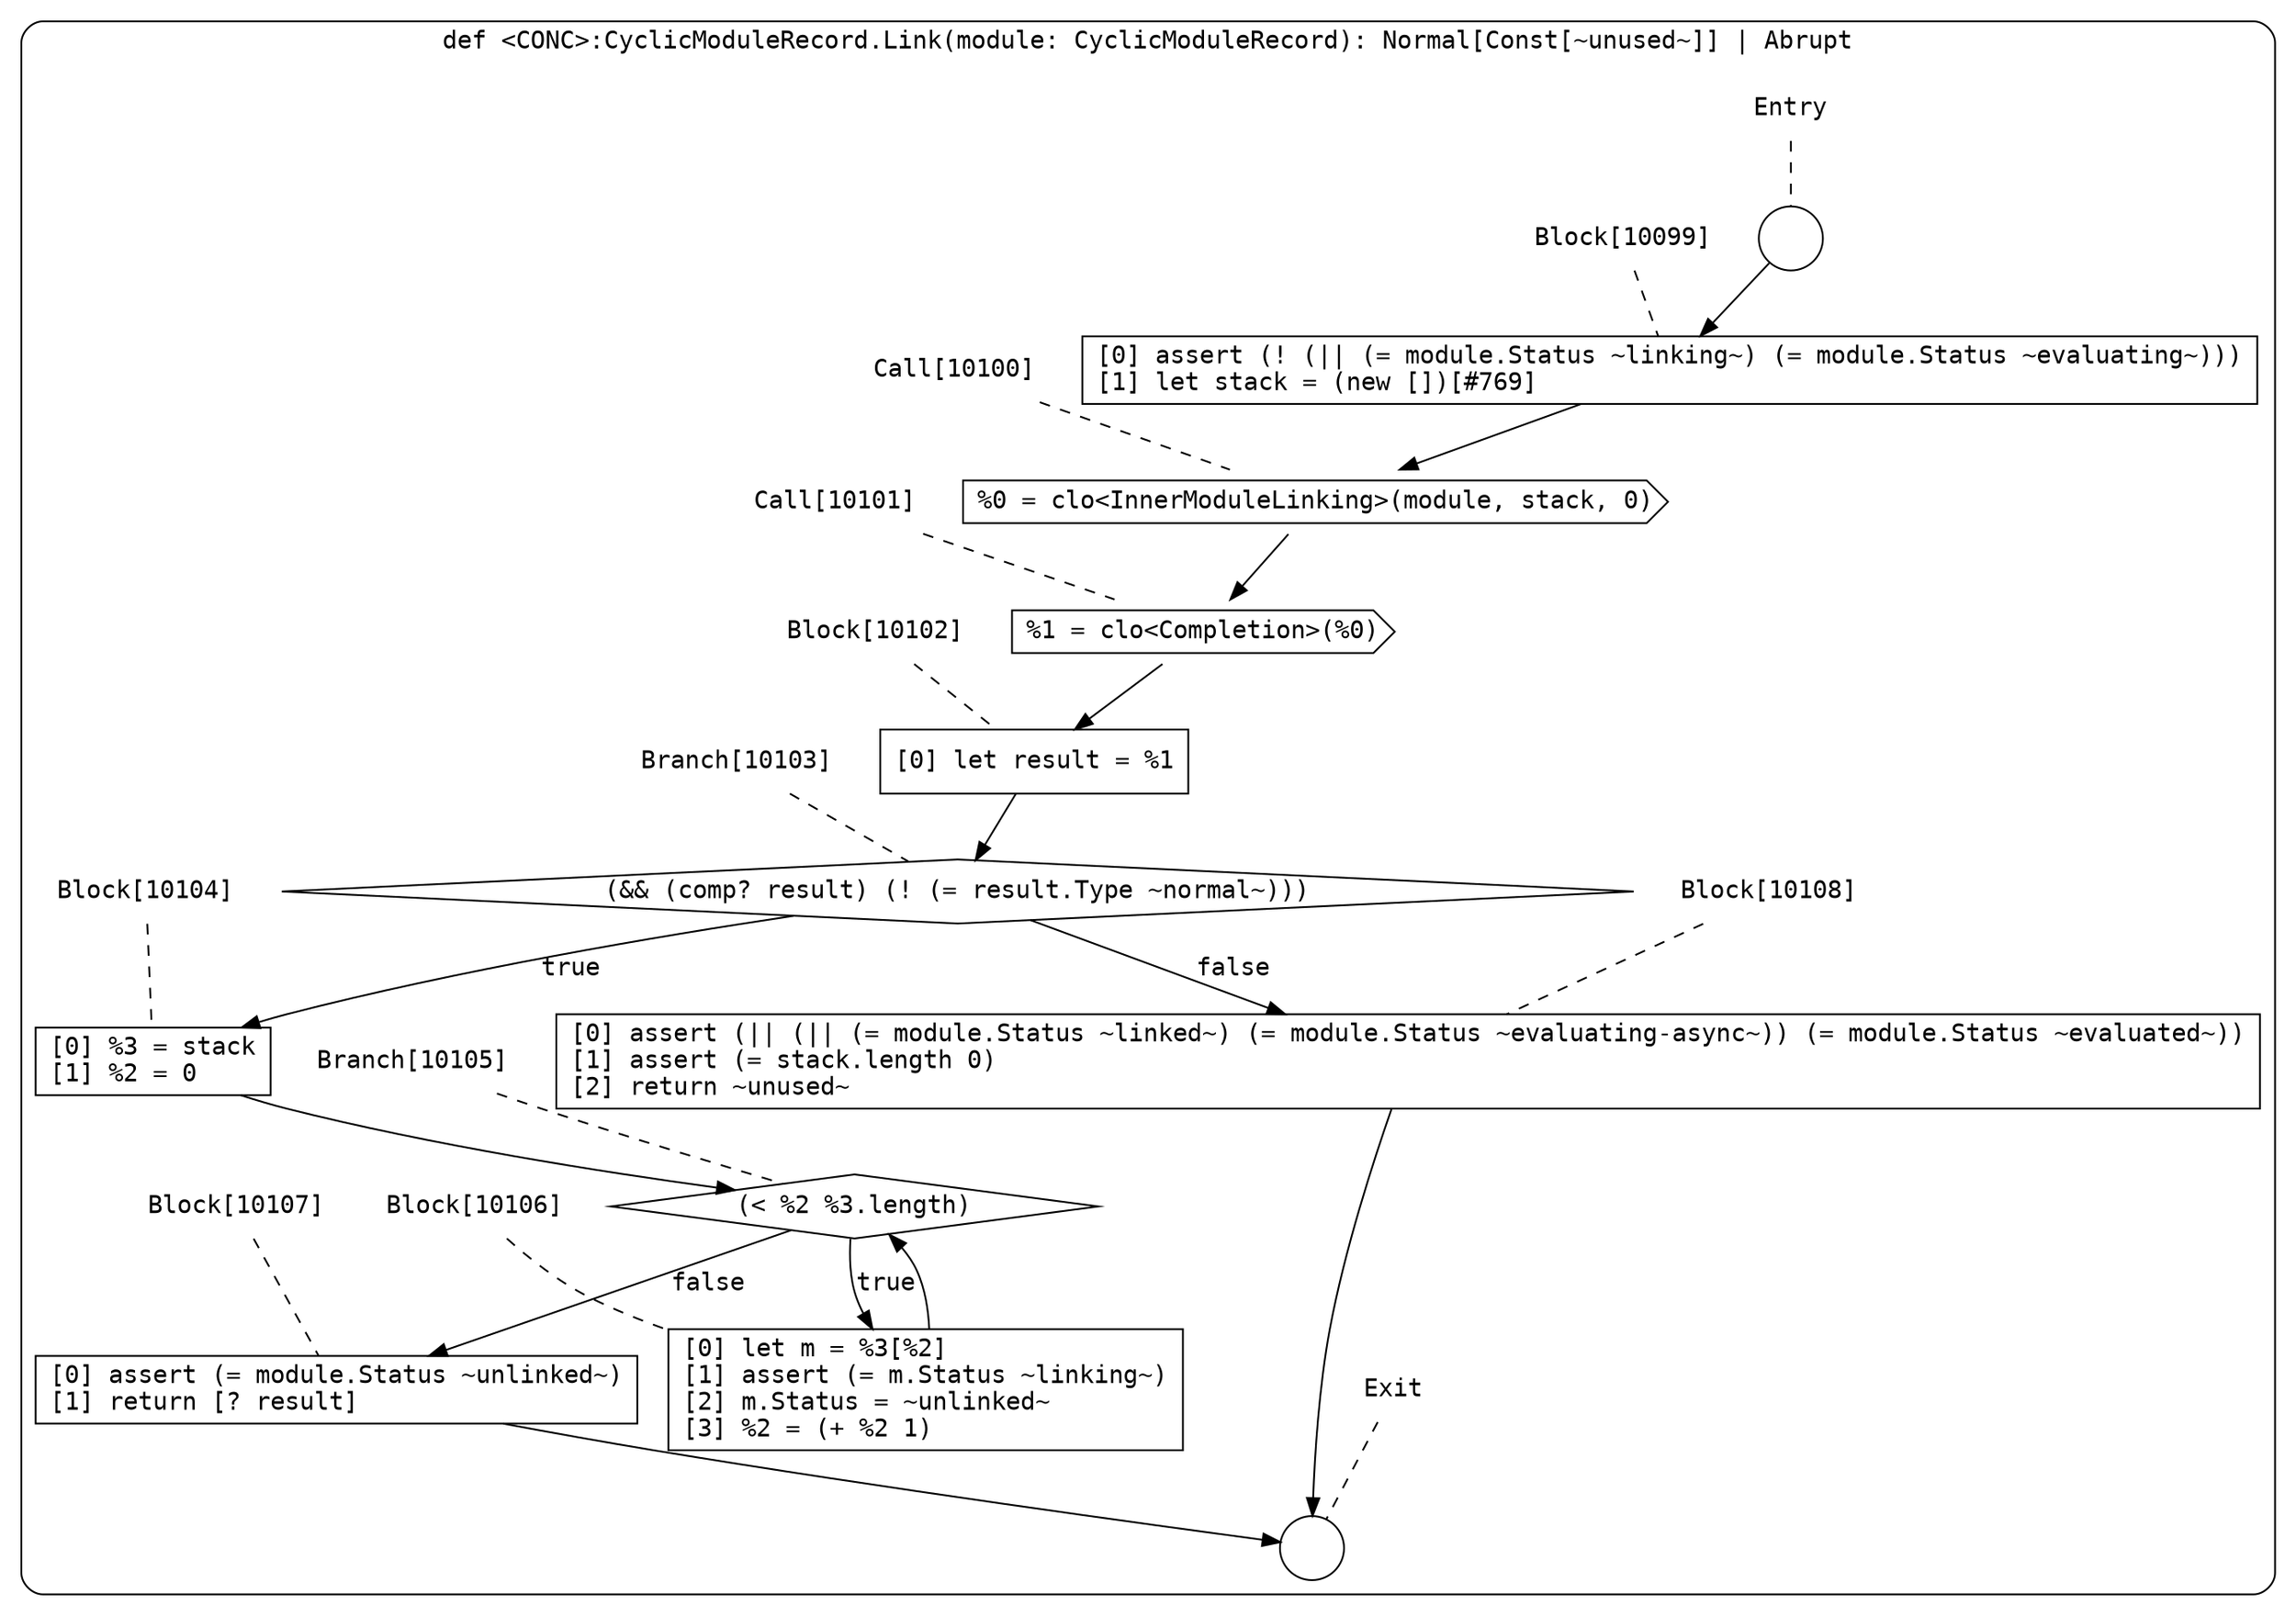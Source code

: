 digraph {
  graph [fontname = "Consolas"]
  node [fontname = "Consolas"]
  edge [fontname = "Consolas"]
  subgraph cluster1885 {
    label = "def <CONC>:CyclicModuleRecord.Link(module: CyclicModuleRecord): Normal[Const[~unused~]] | Abrupt"
    style = rounded
    cluster1885_entry_name [shape=none, label=<<font color="black">Entry</font>>]
    cluster1885_entry_name -> cluster1885_entry [arrowhead=none, color="black", style=dashed]
    cluster1885_entry [shape=circle label=" " color="black" fillcolor="white" style=filled]
    cluster1885_entry -> node10099 [color="black"]
    cluster1885_exit_name [shape=none, label=<<font color="black">Exit</font>>]
    cluster1885_exit_name -> cluster1885_exit [arrowhead=none, color="black", style=dashed]
    cluster1885_exit [shape=circle label=" " color="black" fillcolor="white" style=filled]
    node10099_name [shape=none, label=<<font color="black">Block[10099]</font>>]
    node10099_name -> node10099 [arrowhead=none, color="black", style=dashed]
    node10099 [shape=box, label=<<font color="black">[0] assert (! (|| (= module.Status ~linking~) (= module.Status ~evaluating~)))<BR ALIGN="LEFT"/>[1] let stack = (new [])[#769]<BR ALIGN="LEFT"/></font>> color="black" fillcolor="white", style=filled]
    node10099 -> node10100 [color="black"]
    node10100_name [shape=none, label=<<font color="black">Call[10100]</font>>]
    node10100_name -> node10100 [arrowhead=none, color="black", style=dashed]
    node10100 [shape=cds, label=<<font color="black">%0 = clo&lt;InnerModuleLinking&gt;(module, stack, 0)</font>> color="black" fillcolor="white", style=filled]
    node10100 -> node10101 [color="black"]
    node10101_name [shape=none, label=<<font color="black">Call[10101]</font>>]
    node10101_name -> node10101 [arrowhead=none, color="black", style=dashed]
    node10101 [shape=cds, label=<<font color="black">%1 = clo&lt;Completion&gt;(%0)</font>> color="black" fillcolor="white", style=filled]
    node10101 -> node10102 [color="black"]
    node10102_name [shape=none, label=<<font color="black">Block[10102]</font>>]
    node10102_name -> node10102 [arrowhead=none, color="black", style=dashed]
    node10102 [shape=box, label=<<font color="black">[0] let result = %1<BR ALIGN="LEFT"/></font>> color="black" fillcolor="white", style=filled]
    node10102 -> node10103 [color="black"]
    node10103_name [shape=none, label=<<font color="black">Branch[10103]</font>>]
    node10103_name -> node10103 [arrowhead=none, color="black", style=dashed]
    node10103 [shape=diamond, label=<<font color="black">(&amp;&amp; (comp? result) (! (= result.Type ~normal~)))</font>> color="black" fillcolor="white", style=filled]
    node10103 -> node10104 [label=<<font color="black">true</font>> color="black"]
    node10103 -> node10108 [label=<<font color="black">false</font>> color="black"]
    node10104_name [shape=none, label=<<font color="black">Block[10104]</font>>]
    node10104_name -> node10104 [arrowhead=none, color="black", style=dashed]
    node10104 [shape=box, label=<<font color="black">[0] %3 = stack<BR ALIGN="LEFT"/>[1] %2 = 0<BR ALIGN="LEFT"/></font>> color="black" fillcolor="white", style=filled]
    node10104 -> node10105 [color="black"]
    node10108_name [shape=none, label=<<font color="black">Block[10108]</font>>]
    node10108_name -> node10108 [arrowhead=none, color="black", style=dashed]
    node10108 [shape=box, label=<<font color="black">[0] assert (|| (|| (= module.Status ~linked~) (= module.Status ~evaluating-async~)) (= module.Status ~evaluated~))<BR ALIGN="LEFT"/>[1] assert (= stack.length 0)<BR ALIGN="LEFT"/>[2] return ~unused~<BR ALIGN="LEFT"/></font>> color="black" fillcolor="white", style=filled]
    node10108 -> cluster1885_exit [color="black"]
    node10105_name [shape=none, label=<<font color="black">Branch[10105]</font>>]
    node10105_name -> node10105 [arrowhead=none, color="black", style=dashed]
    node10105 [shape=diamond, label=<<font color="black">(&lt; %2 %3.length)</font>> color="black" fillcolor="white", style=filled]
    node10105 -> node10106 [label=<<font color="black">true</font>> color="black"]
    node10105 -> node10107 [label=<<font color="black">false</font>> color="black"]
    node10106_name [shape=none, label=<<font color="black">Block[10106]</font>>]
    node10106_name -> node10106 [arrowhead=none, color="black", style=dashed]
    node10106 [shape=box, label=<<font color="black">[0] let m = %3[%2]<BR ALIGN="LEFT"/>[1] assert (= m.Status ~linking~)<BR ALIGN="LEFT"/>[2] m.Status = ~unlinked~<BR ALIGN="LEFT"/>[3] %2 = (+ %2 1)<BR ALIGN="LEFT"/></font>> color="black" fillcolor="white", style=filled]
    node10106 -> node10105 [color="black"]
    node10107_name [shape=none, label=<<font color="black">Block[10107]</font>>]
    node10107_name -> node10107 [arrowhead=none, color="black", style=dashed]
    node10107 [shape=box, label=<<font color="black">[0] assert (= module.Status ~unlinked~)<BR ALIGN="LEFT"/>[1] return [? result]<BR ALIGN="LEFT"/></font>> color="black" fillcolor="white", style=filled]
    node10107 -> cluster1885_exit [color="black"]
  }
}